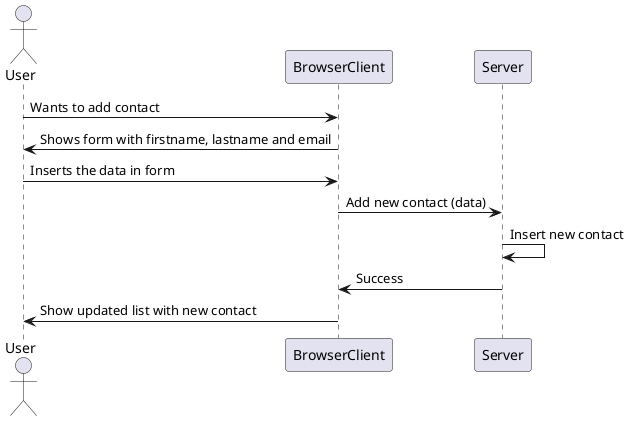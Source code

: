 @startuml add-contact_sequence
actor User

User -> BrowserClient: Wants to add contact
BrowserClient -> User: Shows form with firstname, lastname and email
User -> BrowserClient: Inserts the data in form
BrowserClient -> Server: Add new contact (data)
Server -> Server: Insert new contact
Server -> BrowserClient: Success
BrowserClient -> User: Show updated list with new contact
@enduml
